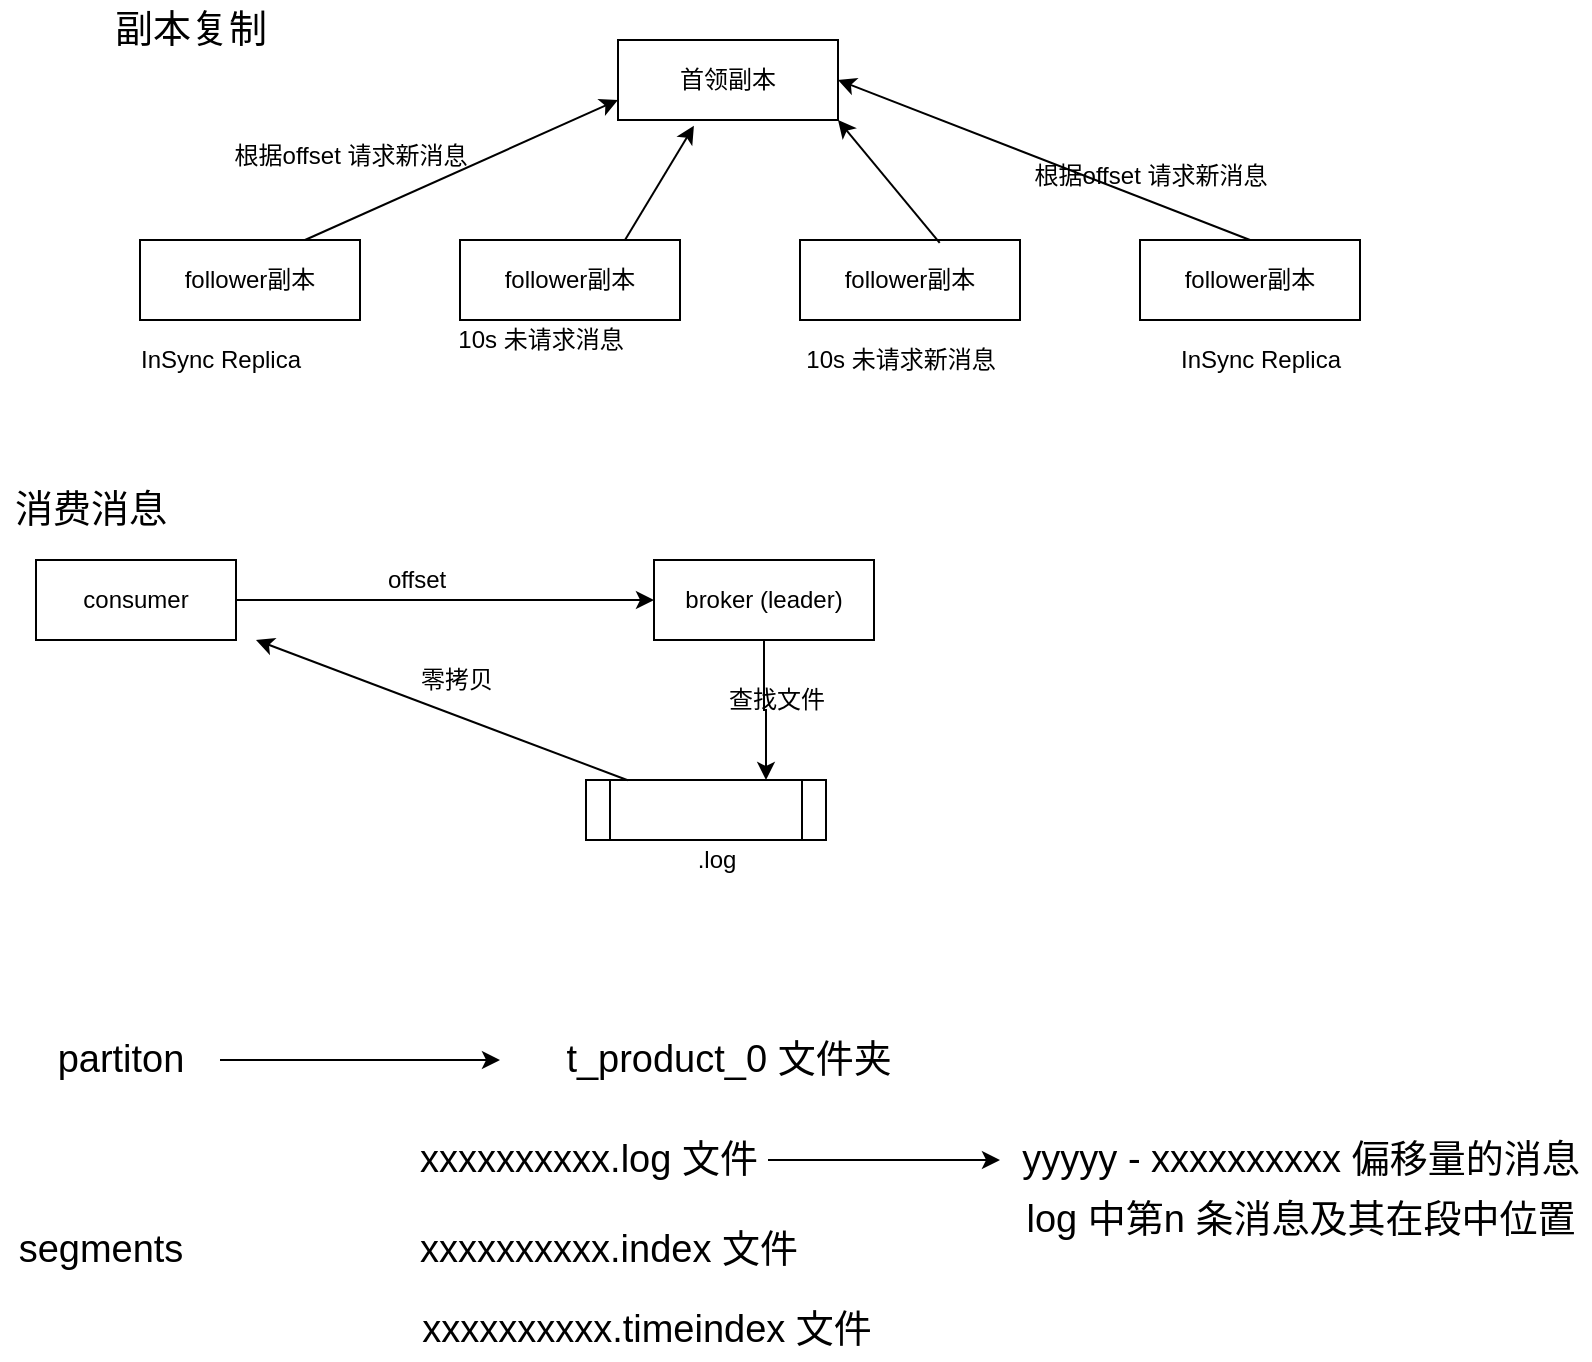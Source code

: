 <mxfile version="13.8.8" type="github">
  <diagram id="IerF1X1bEQ-JxPGX92x0" name="Page-1">
    <mxGraphModel dx="999" dy="512" grid="1" gridSize="10" guides="1" tooltips="1" connect="1" arrows="1" fold="1" page="1" pageScale="1" pageWidth="827" pageHeight="1169" math="0" shadow="0">
      <root>
        <mxCell id="0" />
        <mxCell id="1" parent="0" />
        <mxCell id="vK5Jy0w-jDRxXVp1QJg0-1" value="首领副本" style="rounded=0;whiteSpace=wrap;html=1;" vertex="1" parent="1">
          <mxGeometry x="359" y="120" width="110" height="40" as="geometry" />
        </mxCell>
        <mxCell id="vK5Jy0w-jDRxXVp1QJg0-5" value="follower副本" style="rounded=0;whiteSpace=wrap;html=1;" vertex="1" parent="1">
          <mxGeometry x="120" y="220" width="110" height="40" as="geometry" />
        </mxCell>
        <mxCell id="vK5Jy0w-jDRxXVp1QJg0-7" value="follower副本" style="rounded=0;whiteSpace=wrap;html=1;" vertex="1" parent="1">
          <mxGeometry x="280" y="220" width="110" height="40" as="geometry" />
        </mxCell>
        <mxCell id="vK5Jy0w-jDRxXVp1QJg0-8" value="follower副本" style="rounded=0;whiteSpace=wrap;html=1;" vertex="1" parent="1">
          <mxGeometry x="450" y="220" width="110" height="40" as="geometry" />
        </mxCell>
        <mxCell id="vK5Jy0w-jDRxXVp1QJg0-9" value="follower副本" style="rounded=0;whiteSpace=wrap;html=1;" vertex="1" parent="1">
          <mxGeometry x="620" y="220" width="110" height="40" as="geometry" />
        </mxCell>
        <mxCell id="vK5Jy0w-jDRxXVp1QJg0-11" value="" style="endArrow=classic;html=1;exitX=0.75;exitY=0;exitDx=0;exitDy=0;entryX=0;entryY=0.75;entryDx=0;entryDy=0;" edge="1" parent="1" source="vK5Jy0w-jDRxXVp1QJg0-5" target="vK5Jy0w-jDRxXVp1QJg0-1">
          <mxGeometry width="50" height="50" relative="1" as="geometry">
            <mxPoint x="410" y="310" as="sourcePoint" />
            <mxPoint x="460" y="260" as="targetPoint" />
          </mxGeometry>
        </mxCell>
        <mxCell id="vK5Jy0w-jDRxXVp1QJg0-12" value="" style="endArrow=classic;html=1;exitX=0.75;exitY=0;exitDx=0;exitDy=0;entryX=0.345;entryY=1.072;entryDx=0;entryDy=0;entryPerimeter=0;" edge="1" parent="1" source="vK5Jy0w-jDRxXVp1QJg0-7" target="vK5Jy0w-jDRxXVp1QJg0-1">
          <mxGeometry width="50" height="50" relative="1" as="geometry">
            <mxPoint x="410" y="310" as="sourcePoint" />
            <mxPoint x="460" y="260" as="targetPoint" />
          </mxGeometry>
        </mxCell>
        <mxCell id="vK5Jy0w-jDRxXVp1QJg0-13" value="" style="endArrow=classic;html=1;entryX=1;entryY=1;entryDx=0;entryDy=0;exitX=0.635;exitY=0.035;exitDx=0;exitDy=0;exitPerimeter=0;" edge="1" parent="1" source="vK5Jy0w-jDRxXVp1QJg0-8" target="vK5Jy0w-jDRxXVp1QJg0-1">
          <mxGeometry width="50" height="50" relative="1" as="geometry">
            <mxPoint x="410" y="310" as="sourcePoint" />
            <mxPoint x="460" y="260" as="targetPoint" />
          </mxGeometry>
        </mxCell>
        <mxCell id="vK5Jy0w-jDRxXVp1QJg0-14" value="" style="endArrow=classic;html=1;entryX=1;entryY=0.5;entryDx=0;entryDy=0;exitX=0.5;exitY=0;exitDx=0;exitDy=0;" edge="1" parent="1" source="vK5Jy0w-jDRxXVp1QJg0-9" target="vK5Jy0w-jDRxXVp1QJg0-1">
          <mxGeometry width="50" height="50" relative="1" as="geometry">
            <mxPoint x="410" y="310" as="sourcePoint" />
            <mxPoint x="460" y="260" as="targetPoint" />
          </mxGeometry>
        </mxCell>
        <mxCell id="vK5Jy0w-jDRxXVp1QJg0-15" value="根据offset 请求新消息" style="text;html=1;align=center;verticalAlign=middle;resizable=0;points=[];autosize=1;" vertex="1" parent="1">
          <mxGeometry x="160" y="168" width="130" height="20" as="geometry" />
        </mxCell>
        <mxCell id="vK5Jy0w-jDRxXVp1QJg0-16" value="10s 未请求消息" style="text;html=1;align=center;verticalAlign=middle;resizable=0;points=[];autosize=1;" vertex="1" parent="1">
          <mxGeometry x="270" y="260" width="100" height="20" as="geometry" />
        </mxCell>
        <mxCell id="vK5Jy0w-jDRxXVp1QJg0-17" value="10s 未请求新消息" style="text;html=1;align=center;verticalAlign=middle;resizable=0;points=[];autosize=1;" vertex="1" parent="1">
          <mxGeometry x="445" y="270" width="110" height="20" as="geometry" />
        </mxCell>
        <mxCell id="vK5Jy0w-jDRxXVp1QJg0-18" value="根据offset 请求新消息" style="text;html=1;align=center;verticalAlign=middle;resizable=0;points=[];autosize=1;" vertex="1" parent="1">
          <mxGeometry x="560" y="178" width="130" height="20" as="geometry" />
        </mxCell>
        <mxCell id="vK5Jy0w-jDRxXVp1QJg0-19" value="InSync Replica" style="text;html=1;align=center;verticalAlign=middle;resizable=0;points=[];autosize=1;" vertex="1" parent="1">
          <mxGeometry x="110" y="270" width="100" height="20" as="geometry" />
        </mxCell>
        <mxCell id="vK5Jy0w-jDRxXVp1QJg0-20" value="InSync Replica" style="text;html=1;align=center;verticalAlign=middle;resizable=0;points=[];autosize=1;" vertex="1" parent="1">
          <mxGeometry x="630" y="270" width="100" height="20" as="geometry" />
        </mxCell>
        <mxCell id="vK5Jy0w-jDRxXVp1QJg0-21" value="副本复制" style="text;html=1;align=center;verticalAlign=middle;resizable=0;points=[];autosize=1;strokeWidth=6;fontSize=19;" vertex="1" parent="1">
          <mxGeometry x="100" y="100" width="90" height="30" as="geometry" />
        </mxCell>
        <mxCell id="vK5Jy0w-jDRxXVp1QJg0-24" style="edgeStyle=orthogonalEdgeStyle;rounded=0;orthogonalLoop=1;jettySize=auto;html=1;entryX=0;entryY=0.5;entryDx=0;entryDy=0;fontSize=12;" edge="1" parent="1" source="vK5Jy0w-jDRxXVp1QJg0-22" target="vK5Jy0w-jDRxXVp1QJg0-23">
          <mxGeometry relative="1" as="geometry" />
        </mxCell>
        <mxCell id="vK5Jy0w-jDRxXVp1QJg0-22" value="consumer" style="rounded=0;whiteSpace=wrap;html=1;strokeWidth=1;fontSize=12;" vertex="1" parent="1">
          <mxGeometry x="68" y="380" width="100" height="40" as="geometry" />
        </mxCell>
        <mxCell id="vK5Jy0w-jDRxXVp1QJg0-28" style="edgeStyle=orthogonalEdgeStyle;rounded=0;orthogonalLoop=1;jettySize=auto;html=1;entryX=0.75;entryY=0;entryDx=0;entryDy=0;fontSize=12;" edge="1" parent="1" source="vK5Jy0w-jDRxXVp1QJg0-23" target="vK5Jy0w-jDRxXVp1QJg0-27">
          <mxGeometry relative="1" as="geometry" />
        </mxCell>
        <mxCell id="vK5Jy0w-jDRxXVp1QJg0-23" value="broker (leader)" style="rounded=0;whiteSpace=wrap;html=1;strokeWidth=1;fontSize=12;" vertex="1" parent="1">
          <mxGeometry x="377" y="380" width="110" height="40" as="geometry" />
        </mxCell>
        <mxCell id="vK5Jy0w-jDRxXVp1QJg0-25" value="offset" style="text;html=1;align=center;verticalAlign=middle;resizable=0;points=[];autosize=1;fontSize=12;" vertex="1" parent="1">
          <mxGeometry x="238" y="380" width="40" height="20" as="geometry" />
        </mxCell>
        <mxCell id="vK5Jy0w-jDRxXVp1QJg0-27" value="" style="shape=process;whiteSpace=wrap;html=1;backgroundOutline=1;strokeWidth=1;fontSize=12;" vertex="1" parent="1">
          <mxGeometry x="343" y="490" width="120" height="30" as="geometry" />
        </mxCell>
        <mxCell id="vK5Jy0w-jDRxXVp1QJg0-29" value="查找文件" style="text;html=1;align=center;verticalAlign=middle;resizable=0;points=[];autosize=1;fontSize=12;" vertex="1" parent="1">
          <mxGeometry x="408" y="440" width="60" height="20" as="geometry" />
        </mxCell>
        <mxCell id="vK5Jy0w-jDRxXVp1QJg0-30" value="" style="endArrow=classic;html=1;fontSize=12;exitX=0.174;exitY=0.004;exitDx=0;exitDy=0;exitPerimeter=0;" edge="1" parent="1" source="vK5Jy0w-jDRxXVp1QJg0-27">
          <mxGeometry width="50" height="50" relative="1" as="geometry">
            <mxPoint x="348" y="400" as="sourcePoint" />
            <mxPoint x="178" y="420" as="targetPoint" />
          </mxGeometry>
        </mxCell>
        <mxCell id="vK5Jy0w-jDRxXVp1QJg0-31" value="零拷贝" style="text;html=1;align=center;verticalAlign=middle;resizable=0;points=[];autosize=1;fontSize=12;" vertex="1" parent="1">
          <mxGeometry x="253" y="430" width="50" height="20" as="geometry" />
        </mxCell>
        <mxCell id="vK5Jy0w-jDRxXVp1QJg0-33" value=".log" style="text;html=1;align=center;verticalAlign=middle;resizable=0;points=[];autosize=1;fontSize=12;" vertex="1" parent="1">
          <mxGeometry x="393" y="520" width="30" height="20" as="geometry" />
        </mxCell>
        <mxCell id="vK5Jy0w-jDRxXVp1QJg0-35" value="消费消息" style="text;html=1;align=center;verticalAlign=middle;resizable=0;points=[];autosize=1;fontSize=19;" vertex="1" parent="1">
          <mxGeometry x="50" y="340" width="90" height="30" as="geometry" />
        </mxCell>
        <mxCell id="vK5Jy0w-jDRxXVp1QJg0-37" value="partiton" style="text;html=1;align=center;verticalAlign=middle;resizable=0;points=[];autosize=1;fontSize=19;" vertex="1" parent="1">
          <mxGeometry x="70" y="615" width="80" height="30" as="geometry" />
        </mxCell>
        <mxCell id="vK5Jy0w-jDRxXVp1QJg0-38" value="t_product_0 文件夹" style="text;html=1;align=center;verticalAlign=middle;resizable=0;points=[];autosize=1;fontSize=19;" vertex="1" parent="1">
          <mxGeometry x="324" y="615" width="180" height="30" as="geometry" />
        </mxCell>
        <mxCell id="vK5Jy0w-jDRxXVp1QJg0-39" value="" style="endArrow=classic;html=1;fontSize=19;" edge="1" parent="1">
          <mxGeometry width="50" height="50" relative="1" as="geometry">
            <mxPoint x="160" y="630" as="sourcePoint" />
            <mxPoint x="300" y="630" as="targetPoint" />
          </mxGeometry>
        </mxCell>
        <mxCell id="vK5Jy0w-jDRxXVp1QJg0-40" value="segments" style="text;html=1;align=center;verticalAlign=middle;resizable=0;points=[];autosize=1;fontSize=19;" vertex="1" parent="1">
          <mxGeometry x="50" y="710" width="100" height="30" as="geometry" />
        </mxCell>
        <mxCell id="vK5Jy0w-jDRxXVp1QJg0-44" style="edgeStyle=orthogonalEdgeStyle;rounded=0;orthogonalLoop=1;jettySize=auto;html=1;fontSize=19;" edge="1" parent="1" source="vK5Jy0w-jDRxXVp1QJg0-41">
          <mxGeometry relative="1" as="geometry">
            <mxPoint x="550" y="680" as="targetPoint" />
          </mxGeometry>
        </mxCell>
        <mxCell id="vK5Jy0w-jDRxXVp1QJg0-41" value="xxxxxxxxxx.log 文件" style="text;html=1;align=center;verticalAlign=middle;resizable=0;points=[];autosize=1;fontSize=19;" vertex="1" parent="1">
          <mxGeometry x="254" y="665" width="180" height="30" as="geometry" />
        </mxCell>
        <mxCell id="vK5Jy0w-jDRxXVp1QJg0-42" value="xxxxxxxxxx.index 文件" style="text;html=1;align=center;verticalAlign=middle;resizable=0;points=[];autosize=1;fontSize=19;" vertex="1" parent="1">
          <mxGeometry x="254" y="710" width="200" height="30" as="geometry" />
        </mxCell>
        <mxCell id="vK5Jy0w-jDRxXVp1QJg0-43" value="xxxxxxxxxx.timeindex 文件" style="text;html=1;align=center;verticalAlign=middle;resizable=0;points=[];autosize=1;fontSize=19;" vertex="1" parent="1">
          <mxGeometry x="253" y="750" width="240" height="30" as="geometry" />
        </mxCell>
        <mxCell id="vK5Jy0w-jDRxXVp1QJg0-45" value="yyyyy - xxxxxxxxxx 偏移量的消息" style="text;html=1;align=center;verticalAlign=middle;resizable=0;points=[];autosize=1;fontSize=19;" vertex="1" parent="1">
          <mxGeometry x="555" y="665" width="290" height="30" as="geometry" />
        </mxCell>
        <mxCell id="vK5Jy0w-jDRxXVp1QJg0-46" value="log 中第n 条消息及其在段中位置" style="text;html=1;align=center;verticalAlign=middle;resizable=0;points=[];autosize=1;fontSize=19;" vertex="1" parent="1">
          <mxGeometry x="555" y="695" width="290" height="30" as="geometry" />
        </mxCell>
      </root>
    </mxGraphModel>
  </diagram>
</mxfile>
